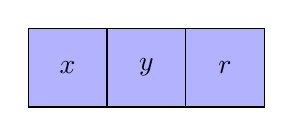 \begin{tikzpicture}
  \draw[fill={blue!30},xshift=-0.5cm,yshift=-0.5cm] (0,0) rectangle (3,1);
  \draw[step=1.0cm,xshift=-0.5cm,yshift=-0.5cm]     (0,0) grid (3,1);
  \node at (0,0) {$x$};
  \node at (1,0) {$y$};
  \node at (2,0) {$r$};
\end{tikzpicture}
